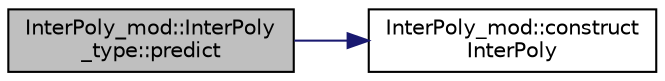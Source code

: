 digraph "InterPoly_mod::InterPoly_type::predict"
{
 // LATEX_PDF_SIZE
  edge [fontname="Helvetica",fontsize="10",labelfontname="Helvetica",labelfontsize="10"];
  node [fontname="Helvetica",fontsize="10",shape=record];
  rankdir="LR";
  Node1 [label="InterPoly_mod::InterPoly\l_type::predict",height=0.2,width=0.4,color="black", fillcolor="grey75", style="filled", fontcolor="black",tooltip=" "];
  Node1 -> Node2 [color="midnightblue",fontsize="10",style="solid",fontname="Helvetica"];
  Node2 [label="InterPoly_mod::construct\lInterPoly",height=0.2,width=0.4,color="black", fillcolor="white", style="filled",URL="$namespaceInterPoly__mod.html#a7d1321edd49af62fa5cb2dd6a26aef9e",tooltip="This is the constructor for objects of type InterPoly_type."];
}
